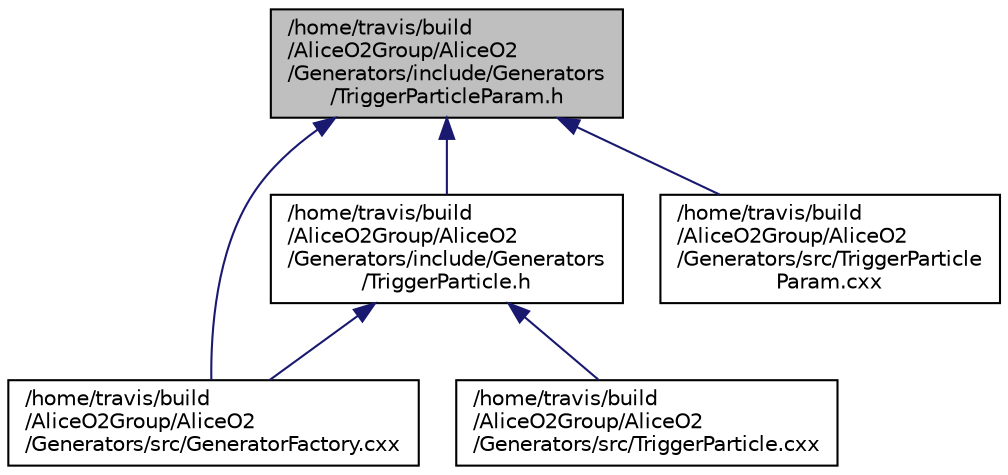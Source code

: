 digraph "/home/travis/build/AliceO2Group/AliceO2/Generators/include/Generators/TriggerParticleParam.h"
{
 // INTERACTIVE_SVG=YES
  bgcolor="transparent";
  edge [fontname="Helvetica",fontsize="10",labelfontname="Helvetica",labelfontsize="10"];
  node [fontname="Helvetica",fontsize="10",shape=record];
  Node12 [label="/home/travis/build\l/AliceO2Group/AliceO2\l/Generators/include/Generators\l/TriggerParticleParam.h",height=0.2,width=0.4,color="black", fillcolor="grey75", style="filled", fontcolor="black"];
  Node12 -> Node13 [dir="back",color="midnightblue",fontsize="10",style="solid",fontname="Helvetica"];
  Node13 [label="/home/travis/build\l/AliceO2Group/AliceO2\l/Generators/include/Generators\l/TriggerParticle.h",height=0.2,width=0.4,color="black",URL="$d9/dc0/TriggerParticle_8h.html"];
  Node13 -> Node14 [dir="back",color="midnightblue",fontsize="10",style="solid",fontname="Helvetica"];
  Node14 [label="/home/travis/build\l/AliceO2Group/AliceO2\l/Generators/src/GeneratorFactory.cxx",height=0.2,width=0.4,color="black",URL="$d0/d83/GeneratorFactory_8cxx.html"];
  Node13 -> Node15 [dir="back",color="midnightblue",fontsize="10",style="solid",fontname="Helvetica"];
  Node15 [label="/home/travis/build\l/AliceO2Group/AliceO2\l/Generators/src/TriggerParticle.cxx",height=0.2,width=0.4,color="black",URL="$db/d40/TriggerParticle_8cxx.html"];
  Node12 -> Node14 [dir="back",color="midnightblue",fontsize="10",style="solid",fontname="Helvetica"];
  Node12 -> Node16 [dir="back",color="midnightblue",fontsize="10",style="solid",fontname="Helvetica"];
  Node16 [label="/home/travis/build\l/AliceO2Group/AliceO2\l/Generators/src/TriggerParticle\lParam.cxx",height=0.2,width=0.4,color="black",URL="$d5/d09/TriggerParticleParam_8cxx.html"];
}
